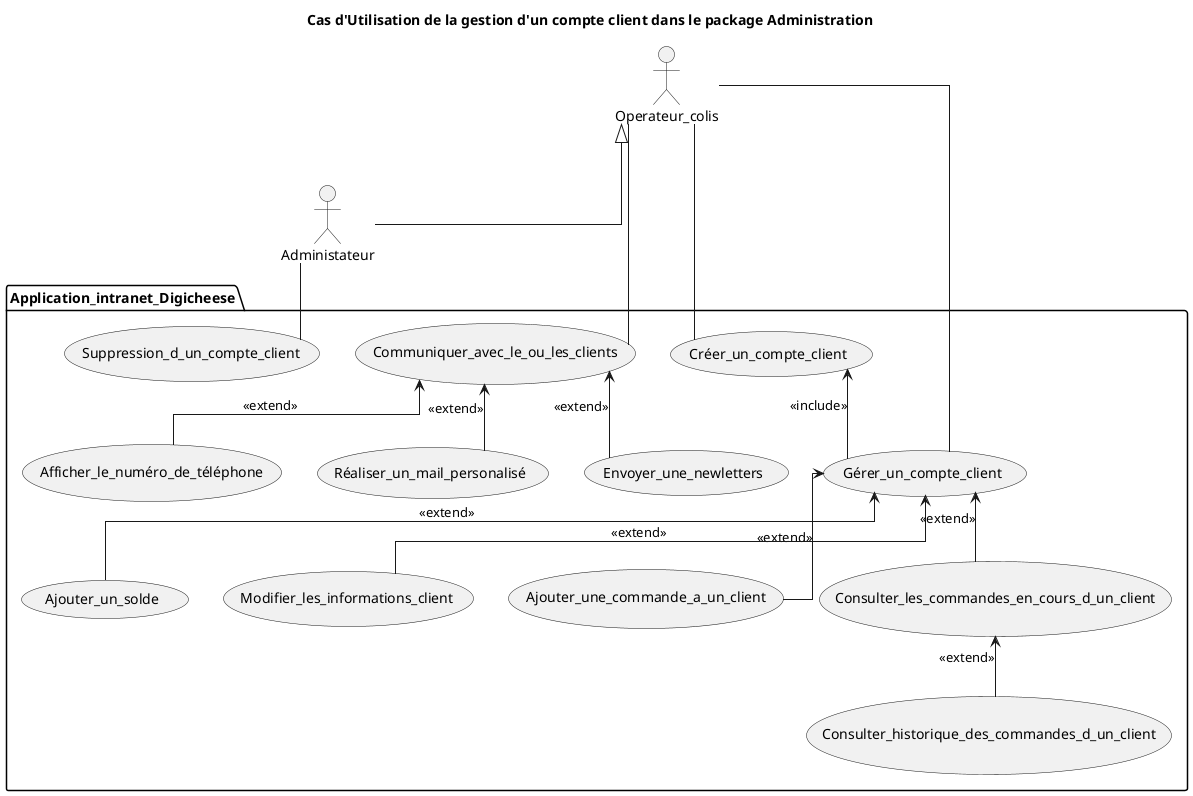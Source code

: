 @startuml Compte_client
skinparam linetype ortho

actor Operateur_colis
actor Administateur

package Application_intranet_Digicheese {
    usecase Créer_un_compte_client
    usecase Gérer_un_compte_client
    usecase Ajouter_un_solde
    usecase Modifier_les_informations_client

    usecase Ajouter_une_commande_a_un_client
    usecase Consulter_les_commandes_en_cours_d_un_client
    usecase Consulter_historique_des_commandes_d_un_client

    usecase Communiquer_avec_le_ou_les_clients
    usecase Afficher_le_numéro_de_téléphone
    usecase Réaliser_un_mail_personalisé
    usecase Envoyer_une_newletters

    usecase Suppression_d_un_compte_client
}

Administateur -- Suppression_d_un_compte_client

Operateur_colis <|-- Administateur

Operateur_colis -- Créer_un_compte_client
Operateur_colis -- Gérer_un_compte_client

Créer_un_compte_client <-- Gérer_un_compte_client :<<include>>

Gérer_un_compte_client <-- Ajouter_un_solde : <<extend>>
Gérer_un_compte_client <-- Ajouter_une_commande_a_un_client : <<extend>>
Gérer_un_compte_client <-- Modifier_les_informations_client : <<extend>>

Gérer_un_compte_client <-- Consulter_les_commandes_en_cours_d_un_client : <<extend>>
Consulter_les_commandes_en_cours_d_un_client <-- Consulter_historique_des_commandes_d_un_client : <<extend>>

Operateur_colis -- Communiquer_avec_le_ou_les_clients
Communiquer_avec_le_ou_les_clients <-- Afficher_le_numéro_de_téléphone : <<extend>>
Communiquer_avec_le_ou_les_clients <-- Réaliser_un_mail_personalisé : <<extend>>
Communiquer_avec_le_ou_les_clients <-- Envoyer_une_newletters : <<extend>>

title Cas d'Utilisation de la gestion d'un compte client dans le package Administration


@enduml